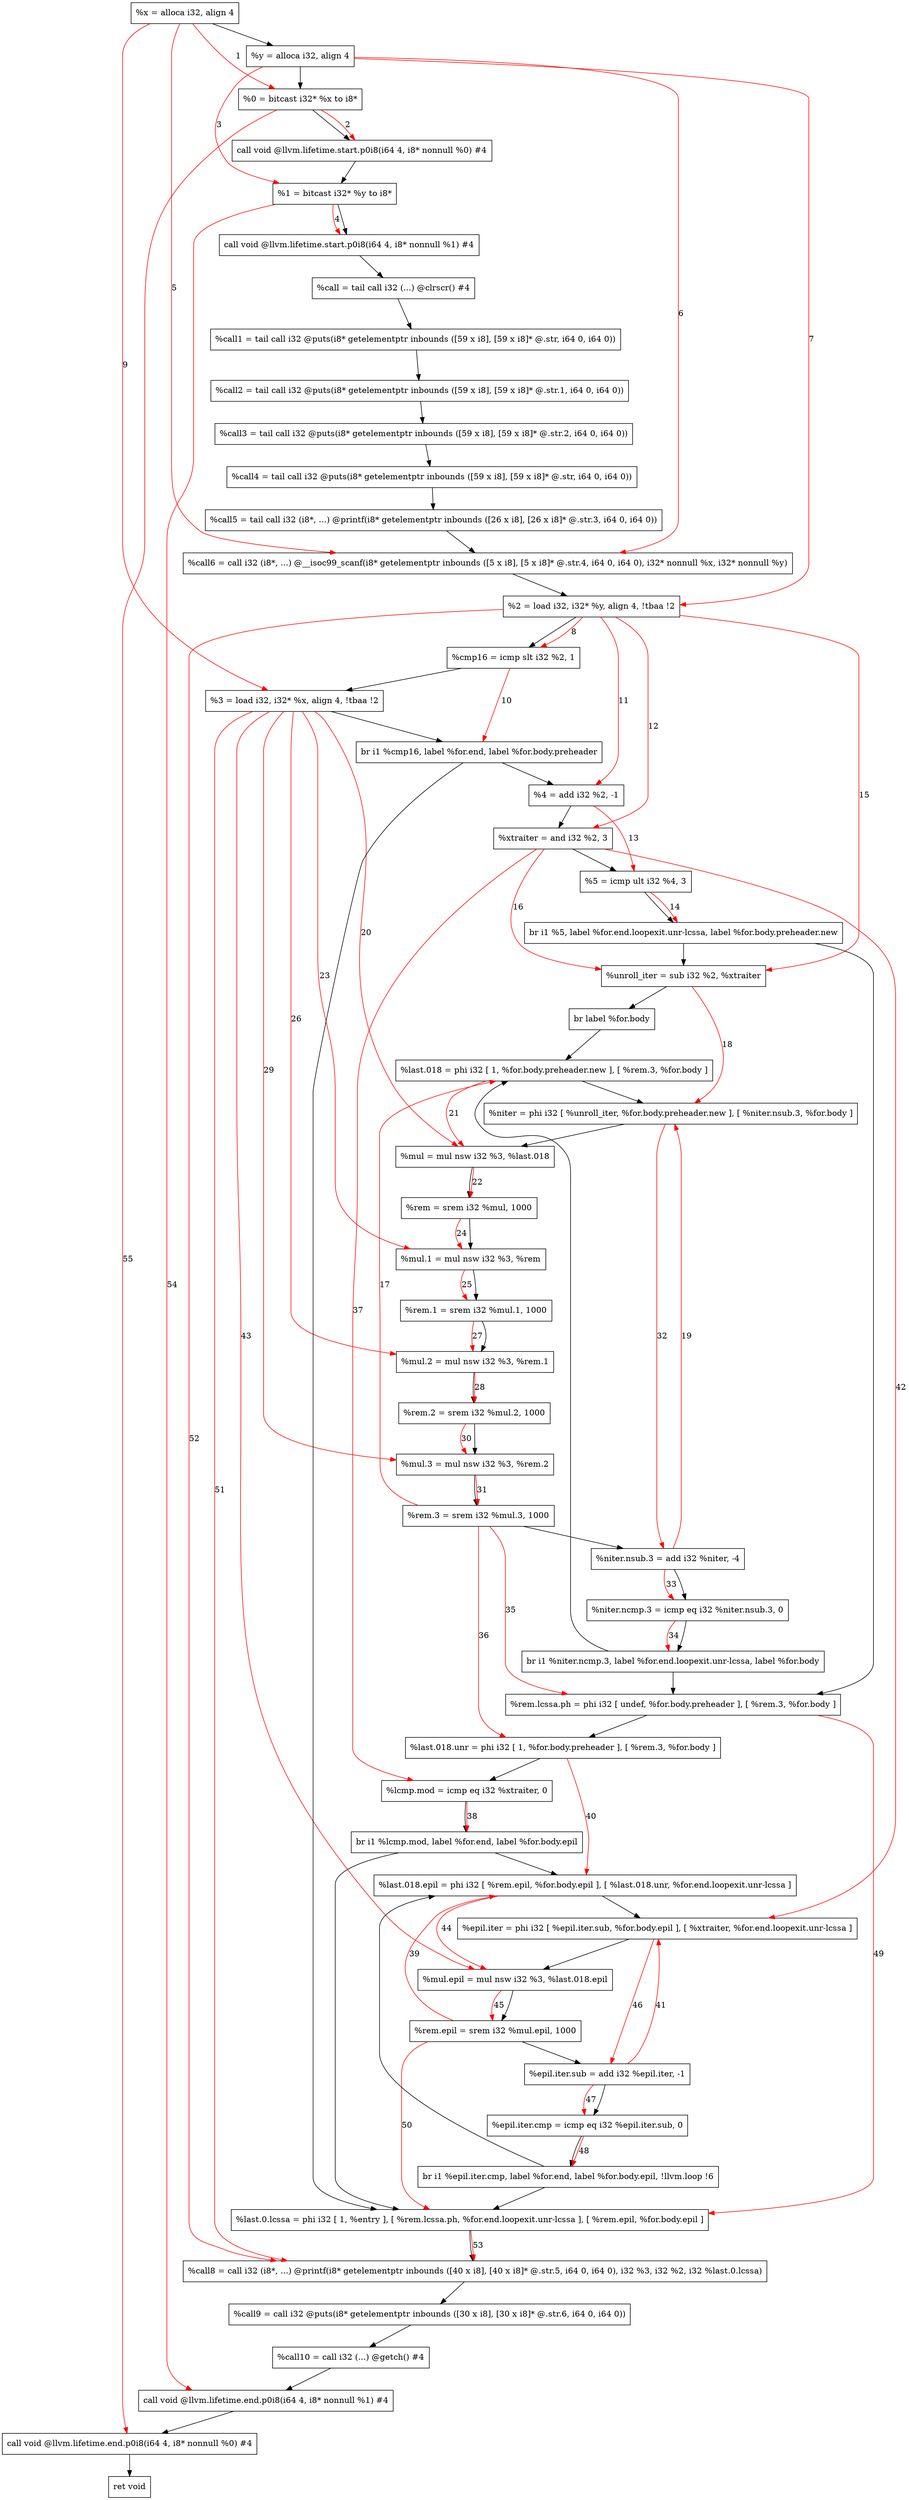 digraph "CDFG for'func' function" {
	Node0x557752f3ba38[shape=record, label="  %x = alloca i32, align 4"]
	Node0x557752f3c0f8[shape=record, label="  %y = alloca i32, align 4"]
	Node0x557752f3c178[shape=record, label="  %0 = bitcast i32* %x to i8*"]
	Node0x557752f3c5d8[shape=record, label="  call void @llvm.lifetime.start.p0i8(i64 4, i8* nonnull %0) #4"]
	Node0x557752f3c6b8[shape=record, label="  %1 = bitcast i32* %y to i8*"]
	Node0x557752f3c7b8[shape=record, label="  call void @llvm.lifetime.start.p0i8(i64 4, i8* nonnull %1) #4"]
	Node0x557752f3c8d8[shape=record, label="  %call = tail call i32 (...) @clrscr() #4"]
	Node0x557752f3cd10[shape=record, label="  %call1 = tail call i32 @puts(i8* getelementptr inbounds ([59 x i8], [59 x i8]* @.str, i64 0, i64 0))"]
	Node0x557752f3cea0[shape=record, label="  %call2 = tail call i32 @puts(i8* getelementptr inbounds ([59 x i8], [59 x i8]* @.str.1, i64 0, i64 0))"]
	Node0x557752f3d010[shape=record, label="  %call3 = tail call i32 @puts(i8* getelementptr inbounds ([59 x i8], [59 x i8]* @.str.2, i64 0, i64 0))"]
	Node0x557752f3d100[shape=record, label="  %call4 = tail call i32 @puts(i8* getelementptr inbounds ([59 x i8], [59 x i8]* @.str, i64 0, i64 0))"]
	Node0x557752f3d300[shape=record, label="  %call5 = tail call i32 (i8*, ...) @printf(i8* getelementptr inbounds ([26 x i8], [26 x i8]* @.str.3, i64 0, i64 0))"]
	Node0x557752f3d770[shape=record, label="  %call6 = call i32 (i8*, ...) @__isoc99_scanf(i8* getelementptr inbounds ([5 x i8], [5 x i8]* @.str.4, i64 0, i64 0), i32* nonnull %x, i32* nonnull %y)"]
	Node0x557752f3d828[shape=record, label="  %2 = load i32, i32* %y, align 4, !tbaa !2"]
	Node0x557752f3e780[shape=record, label="  %cmp16 = icmp slt i32 %2, 1"]
	Node0x557752f3e7d8[shape=record, label="  %3 = load i32, i32* %x, align 4, !tbaa !2"]
	Node0x557752f3f218[shape=record, label="  br i1 %cmp16, label %for.end, label %for.body.preheader"]
	Node0x557752f3f2c0[shape=record, label="  %4 = add i32 %2, -1"]
	Node0x557752f3f380[shape=record, label="  %xtraiter = and i32 %2, 3"]
	Node0x557752f3f420[shape=record, label="  %5 = icmp ult i32 %4, 3"]
	Node0x557752f3f678[shape=record, label="  br i1 %5, label %for.end.loopexit.unr-lcssa, label %for.body.preheader.new"]
	Node0x557752f3f6f0[shape=record, label="  %unroll_iter = sub i32 %2, %xtraiter"]
	Node0x557752f3f7c8[shape=record, label="  br label %for.body"]
	Node0x557752f3f848[shape=record, label="  %last.018 = phi i32 [ 1, %for.body.preheader.new ], [ %rem.3, %for.body ]"]
	Node0x557752f3f9a8[shape=record, label="  %niter = phi i32 [ %unroll_iter, %for.body.preheader.new ], [ %niter.nsub.3, %for.body ]"]
	Node0x557752f3fa90[shape=record, label="  %mul = mul nsw i32 %3, %last.018"]
	Node0x557752f3fb50[shape=record, label="  %rem = srem i32 %mul, 1000"]
	Node0x557752f3fbe0[shape=record, label="  %mul.1 = mul nsw i32 %3, %rem"]
	Node0x557752f3fc70[shape=record, label="  %rem.1 = srem i32 %mul.1, 1000"]
	Node0x557752f3fd00[shape=record, label="  %mul.2 = mul nsw i32 %3, %rem.1"]
	Node0x557752f400b0[shape=record, label="  %rem.2 = srem i32 %mul.2, 1000"]
	Node0x557752f40140[shape=record, label="  %mul.3 = mul nsw i32 %3, %rem.2"]
	Node0x557752f401d0[shape=record, label="  %rem.3 = srem i32 %mul.3, 1000"]
	Node0x557752f40240[shape=record, label="  %niter.nsub.3 = add i32 %niter, -4"]
	Node0x557752f402b0[shape=record, label="  %niter.ncmp.3 = icmp eq i32 %niter.nsub.3, 0"]
	Node0x557752f403c8[shape=record, label="  br i1 %niter.ncmp.3, label %for.end.loopexit.unr-lcssa, label %for.body"]
	Node0x557752f40848[shape=record, label="  %rem.lcssa.ph = phi i32 [ undef, %for.body.preheader ], [ %rem.3, %for.body ]"]
	Node0x557752f40918[shape=record, label="  %last.018.unr = phi i32 [ 1, %for.body.preheader ], [ %rem.3, %for.body ]"]
	Node0x557752f409e0[shape=record, label="  %lcmp.mod = icmp eq i32 %xtraiter, 0"]
	Node0x557752f40ae8[shape=record, label="  br i1 %lcmp.mod, label %for.end, label %for.body.epil"]
	Node0x557752f413d8[shape=record, label="  %last.018.epil = phi i32 [ %rem.epil, %for.body.epil ], [ %last.018.unr, %for.end.loopexit.unr-lcssa ]"]
	Node0x557752f41508[shape=record, label="  %epil.iter = phi i32 [ %epil.iter.sub, %for.body.epil ], [ %xtraiter, %for.end.loopexit.unr-lcssa ]"]
	Node0x557752f415d0[shape=record, label="  %mul.epil = mul nsw i32 %3, %last.018.epil"]
	Node0x557752f41640[shape=record, label="  %rem.epil = srem i32 %mul.epil, 1000"]
	Node0x557752f416b0[shape=record, label="  %epil.iter.sub = add i32 %epil.iter, -1"]
	Node0x557752f41720[shape=record, label="  %epil.iter.cmp = icmp eq i32 %epil.iter.sub, 0"]
	Node0x557752f417a8[shape=record, label="  br i1 %epil.iter.cmp, label %for.end, label %for.body.epil, !llvm.loop !6"]
	Node0x557752f41958[shape=record, label="  %last.0.lcssa = phi i32 [ 1, %entry ], [ %rem.lcssa.ph, %for.end.loopexit.unr-lcssa ], [ %rem.epil, %for.body.epil ]"]
	Node0x557752f41b28[shape=record, label="  %call8 = call i32 (i8*, ...) @printf(i8* getelementptr inbounds ([40 x i8], [40 x i8]* @.str.5, i64 0, i64 0), i32 %3, i32 %2, i32 %last.0.lcssa)"]
	Node0x557752f41ca0[shape=record, label="  %call9 = call i32 @puts(i8* getelementptr inbounds ([30 x i8], [30 x i8]* @.str.6, i64 0, i64 0))"]
	Node0x557752f41e28[shape=record, label="  %call10 = call i32 (...) @getch() #4"]
	Node0x557752f420b8[shape=record, label="  call void @llvm.lifetime.end.p0i8(i64 4, i8* nonnull %1) #4"]
	Node0x557752f42218[shape=record, label="  call void @llvm.lifetime.end.p0i8(i64 4, i8* nonnull %0) #4"]
	Node0x557752f422c0[shape=record, label="  ret void"]
	Node0x557752f3ba38 -> Node0x557752f3c0f8
	Node0x557752f3c0f8 -> Node0x557752f3c178
	Node0x557752f3c178 -> Node0x557752f3c5d8
	Node0x557752f3c5d8 -> Node0x557752f3c6b8
	Node0x557752f3c6b8 -> Node0x557752f3c7b8
	Node0x557752f3c7b8 -> Node0x557752f3c8d8
	Node0x557752f3c8d8 -> Node0x557752f3cd10
	Node0x557752f3cd10 -> Node0x557752f3cea0
	Node0x557752f3cea0 -> Node0x557752f3d010
	Node0x557752f3d010 -> Node0x557752f3d100
	Node0x557752f3d100 -> Node0x557752f3d300
	Node0x557752f3d300 -> Node0x557752f3d770
	Node0x557752f3d770 -> Node0x557752f3d828
	Node0x557752f3d828 -> Node0x557752f3e780
	Node0x557752f3e780 -> Node0x557752f3e7d8
	Node0x557752f3e7d8 -> Node0x557752f3f218
	Node0x557752f3f218 -> Node0x557752f41958
	Node0x557752f3f218 -> Node0x557752f3f2c0
	Node0x557752f3f2c0 -> Node0x557752f3f380
	Node0x557752f3f380 -> Node0x557752f3f420
	Node0x557752f3f420 -> Node0x557752f3f678
	Node0x557752f3f678 -> Node0x557752f40848
	Node0x557752f3f678 -> Node0x557752f3f6f0
	Node0x557752f3f6f0 -> Node0x557752f3f7c8
	Node0x557752f3f7c8 -> Node0x557752f3f848
	Node0x557752f3f848 -> Node0x557752f3f9a8
	Node0x557752f3f9a8 -> Node0x557752f3fa90
	Node0x557752f3fa90 -> Node0x557752f3fb50
	Node0x557752f3fb50 -> Node0x557752f3fbe0
	Node0x557752f3fbe0 -> Node0x557752f3fc70
	Node0x557752f3fc70 -> Node0x557752f3fd00
	Node0x557752f3fd00 -> Node0x557752f400b0
	Node0x557752f400b0 -> Node0x557752f40140
	Node0x557752f40140 -> Node0x557752f401d0
	Node0x557752f401d0 -> Node0x557752f40240
	Node0x557752f40240 -> Node0x557752f402b0
	Node0x557752f402b0 -> Node0x557752f403c8
	Node0x557752f403c8 -> Node0x557752f40848
	Node0x557752f403c8 -> Node0x557752f3f848
	Node0x557752f40848 -> Node0x557752f40918
	Node0x557752f40918 -> Node0x557752f409e0
	Node0x557752f409e0 -> Node0x557752f40ae8
	Node0x557752f40ae8 -> Node0x557752f41958
	Node0x557752f40ae8 -> Node0x557752f413d8
	Node0x557752f413d8 -> Node0x557752f41508
	Node0x557752f41508 -> Node0x557752f415d0
	Node0x557752f415d0 -> Node0x557752f41640
	Node0x557752f41640 -> Node0x557752f416b0
	Node0x557752f416b0 -> Node0x557752f41720
	Node0x557752f41720 -> Node0x557752f417a8
	Node0x557752f417a8 -> Node0x557752f41958
	Node0x557752f417a8 -> Node0x557752f413d8
	Node0x557752f41958 -> Node0x557752f41b28
	Node0x557752f41b28 -> Node0x557752f41ca0
	Node0x557752f41ca0 -> Node0x557752f41e28
	Node0x557752f41e28 -> Node0x557752f420b8
	Node0x557752f420b8 -> Node0x557752f42218
	Node0x557752f42218 -> Node0x557752f422c0
edge [color=red]
	Node0x557752f3ba38 -> Node0x557752f3c178[label="1"]
	Node0x557752f3c178 -> Node0x557752f3c5d8[label="2"]
	Node0x557752f3c0f8 -> Node0x557752f3c6b8[label="3"]
	Node0x557752f3c6b8 -> Node0x557752f3c7b8[label="4"]
	Node0x557752f3ba38 -> Node0x557752f3d770[label="5"]
	Node0x557752f3c0f8 -> Node0x557752f3d770[label="6"]
	Node0x557752f3c0f8 -> Node0x557752f3d828[label="7"]
	Node0x557752f3d828 -> Node0x557752f3e780[label="8"]
	Node0x557752f3ba38 -> Node0x557752f3e7d8[label="9"]
	Node0x557752f3e780 -> Node0x557752f3f218[label="10"]
	Node0x557752f3d828 -> Node0x557752f3f2c0[label="11"]
	Node0x557752f3d828 -> Node0x557752f3f380[label="12"]
	Node0x557752f3f2c0 -> Node0x557752f3f420[label="13"]
	Node0x557752f3f420 -> Node0x557752f3f678[label="14"]
	Node0x557752f3d828 -> Node0x557752f3f6f0[label="15"]
	Node0x557752f3f380 -> Node0x557752f3f6f0[label="16"]
	Node0x557752f401d0 -> Node0x557752f3f848[label="17"]
	Node0x557752f3f6f0 -> Node0x557752f3f9a8[label="18"]
	Node0x557752f40240 -> Node0x557752f3f9a8[label="19"]
	Node0x557752f3e7d8 -> Node0x557752f3fa90[label="20"]
	Node0x557752f3f848 -> Node0x557752f3fa90[label="21"]
	Node0x557752f3fa90 -> Node0x557752f3fb50[label="22"]
	Node0x557752f3e7d8 -> Node0x557752f3fbe0[label="23"]
	Node0x557752f3fb50 -> Node0x557752f3fbe0[label="24"]
	Node0x557752f3fbe0 -> Node0x557752f3fc70[label="25"]
	Node0x557752f3e7d8 -> Node0x557752f3fd00[label="26"]
	Node0x557752f3fc70 -> Node0x557752f3fd00[label="27"]
	Node0x557752f3fd00 -> Node0x557752f400b0[label="28"]
	Node0x557752f3e7d8 -> Node0x557752f40140[label="29"]
	Node0x557752f400b0 -> Node0x557752f40140[label="30"]
	Node0x557752f40140 -> Node0x557752f401d0[label="31"]
	Node0x557752f3f9a8 -> Node0x557752f40240[label="32"]
	Node0x557752f40240 -> Node0x557752f402b0[label="33"]
	Node0x557752f402b0 -> Node0x557752f403c8[label="34"]
	Node0x557752f401d0 -> Node0x557752f40848[label="35"]
	Node0x557752f401d0 -> Node0x557752f40918[label="36"]
	Node0x557752f3f380 -> Node0x557752f409e0[label="37"]
	Node0x557752f409e0 -> Node0x557752f40ae8[label="38"]
	Node0x557752f41640 -> Node0x557752f413d8[label="39"]
	Node0x557752f40918 -> Node0x557752f413d8[label="40"]
	Node0x557752f416b0 -> Node0x557752f41508[label="41"]
	Node0x557752f3f380 -> Node0x557752f41508[label="42"]
	Node0x557752f3e7d8 -> Node0x557752f415d0[label="43"]
	Node0x557752f413d8 -> Node0x557752f415d0[label="44"]
	Node0x557752f415d0 -> Node0x557752f41640[label="45"]
	Node0x557752f41508 -> Node0x557752f416b0[label="46"]
	Node0x557752f416b0 -> Node0x557752f41720[label="47"]
	Node0x557752f41720 -> Node0x557752f417a8[label="48"]
	Node0x557752f40848 -> Node0x557752f41958[label="49"]
	Node0x557752f41640 -> Node0x557752f41958[label="50"]
	Node0x557752f3e7d8 -> Node0x557752f41b28[label="51"]
	Node0x557752f3d828 -> Node0x557752f41b28[label="52"]
	Node0x557752f41958 -> Node0x557752f41b28[label="53"]
	Node0x557752f3c6b8 -> Node0x557752f420b8[label="54"]
	Node0x557752f3c178 -> Node0x557752f42218[label="55"]
}
